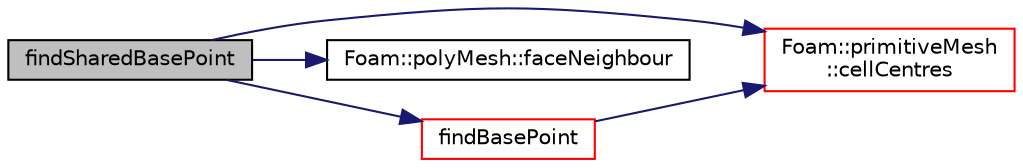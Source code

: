 digraph "findSharedBasePoint"
{
  bgcolor="transparent";
  edge [fontname="Helvetica",fontsize="10",labelfontname="Helvetica",labelfontsize="10"];
  node [fontname="Helvetica",fontsize="10",shape=record];
  rankdir="LR";
  Node102 [label="findSharedBasePoint",height=0.2,width=0.4,color="black", fillcolor="grey75", style="filled", fontcolor="black"];
  Node102 -> Node103 [color="midnightblue",fontsize="10",style="solid",fontname="Helvetica"];
  Node103 [label="Foam::primitiveMesh\l::cellCentres",height=0.2,width=0.4,color="red",URL="$a28685.html#a7300aee2989c6ec70e39436816461902"];
  Node102 -> Node166 [color="midnightblue",fontsize="10",style="solid",fontname="Helvetica"];
  Node166 [label="Foam::polyMesh::faceNeighbour",height=0.2,width=0.4,color="black",URL="$a28565.html#a9fb57b52c700ed61f09ada65412d13e3",tooltip="Return face neighbour. "];
  Node102 -> Node167 [color="midnightblue",fontsize="10",style="solid",fontname="Helvetica"];
  Node167 [label="findBasePoint",height=0.2,width=0.4,color="red",URL="$a28573.html#a7a36a39125ed9c7b3e64590d21354995",tooltip="Find the base point to use for a minimum triangle. "];
  Node167 -> Node103 [color="midnightblue",fontsize="10",style="solid",fontname="Helvetica"];
}
